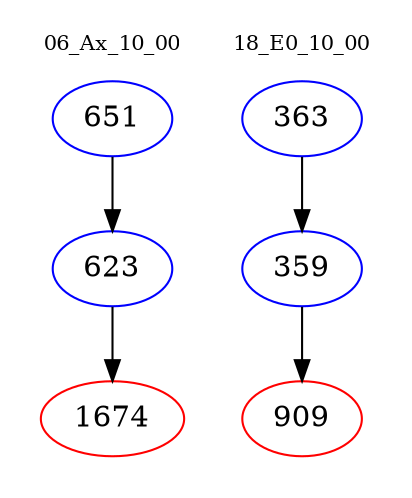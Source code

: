 digraph{
subgraph cluster_0 {
color = white
label = "06_Ax_10_00";
fontsize=10;
T0_651 [label="651", color="blue"]
T0_651 -> T0_623 [color="black"]
T0_623 [label="623", color="blue"]
T0_623 -> T0_1674 [color="black"]
T0_1674 [label="1674", color="red"]
}
subgraph cluster_1 {
color = white
label = "18_E0_10_00";
fontsize=10;
T1_363 [label="363", color="blue"]
T1_363 -> T1_359 [color="black"]
T1_359 [label="359", color="blue"]
T1_359 -> T1_909 [color="black"]
T1_909 [label="909", color="red"]
}
}
